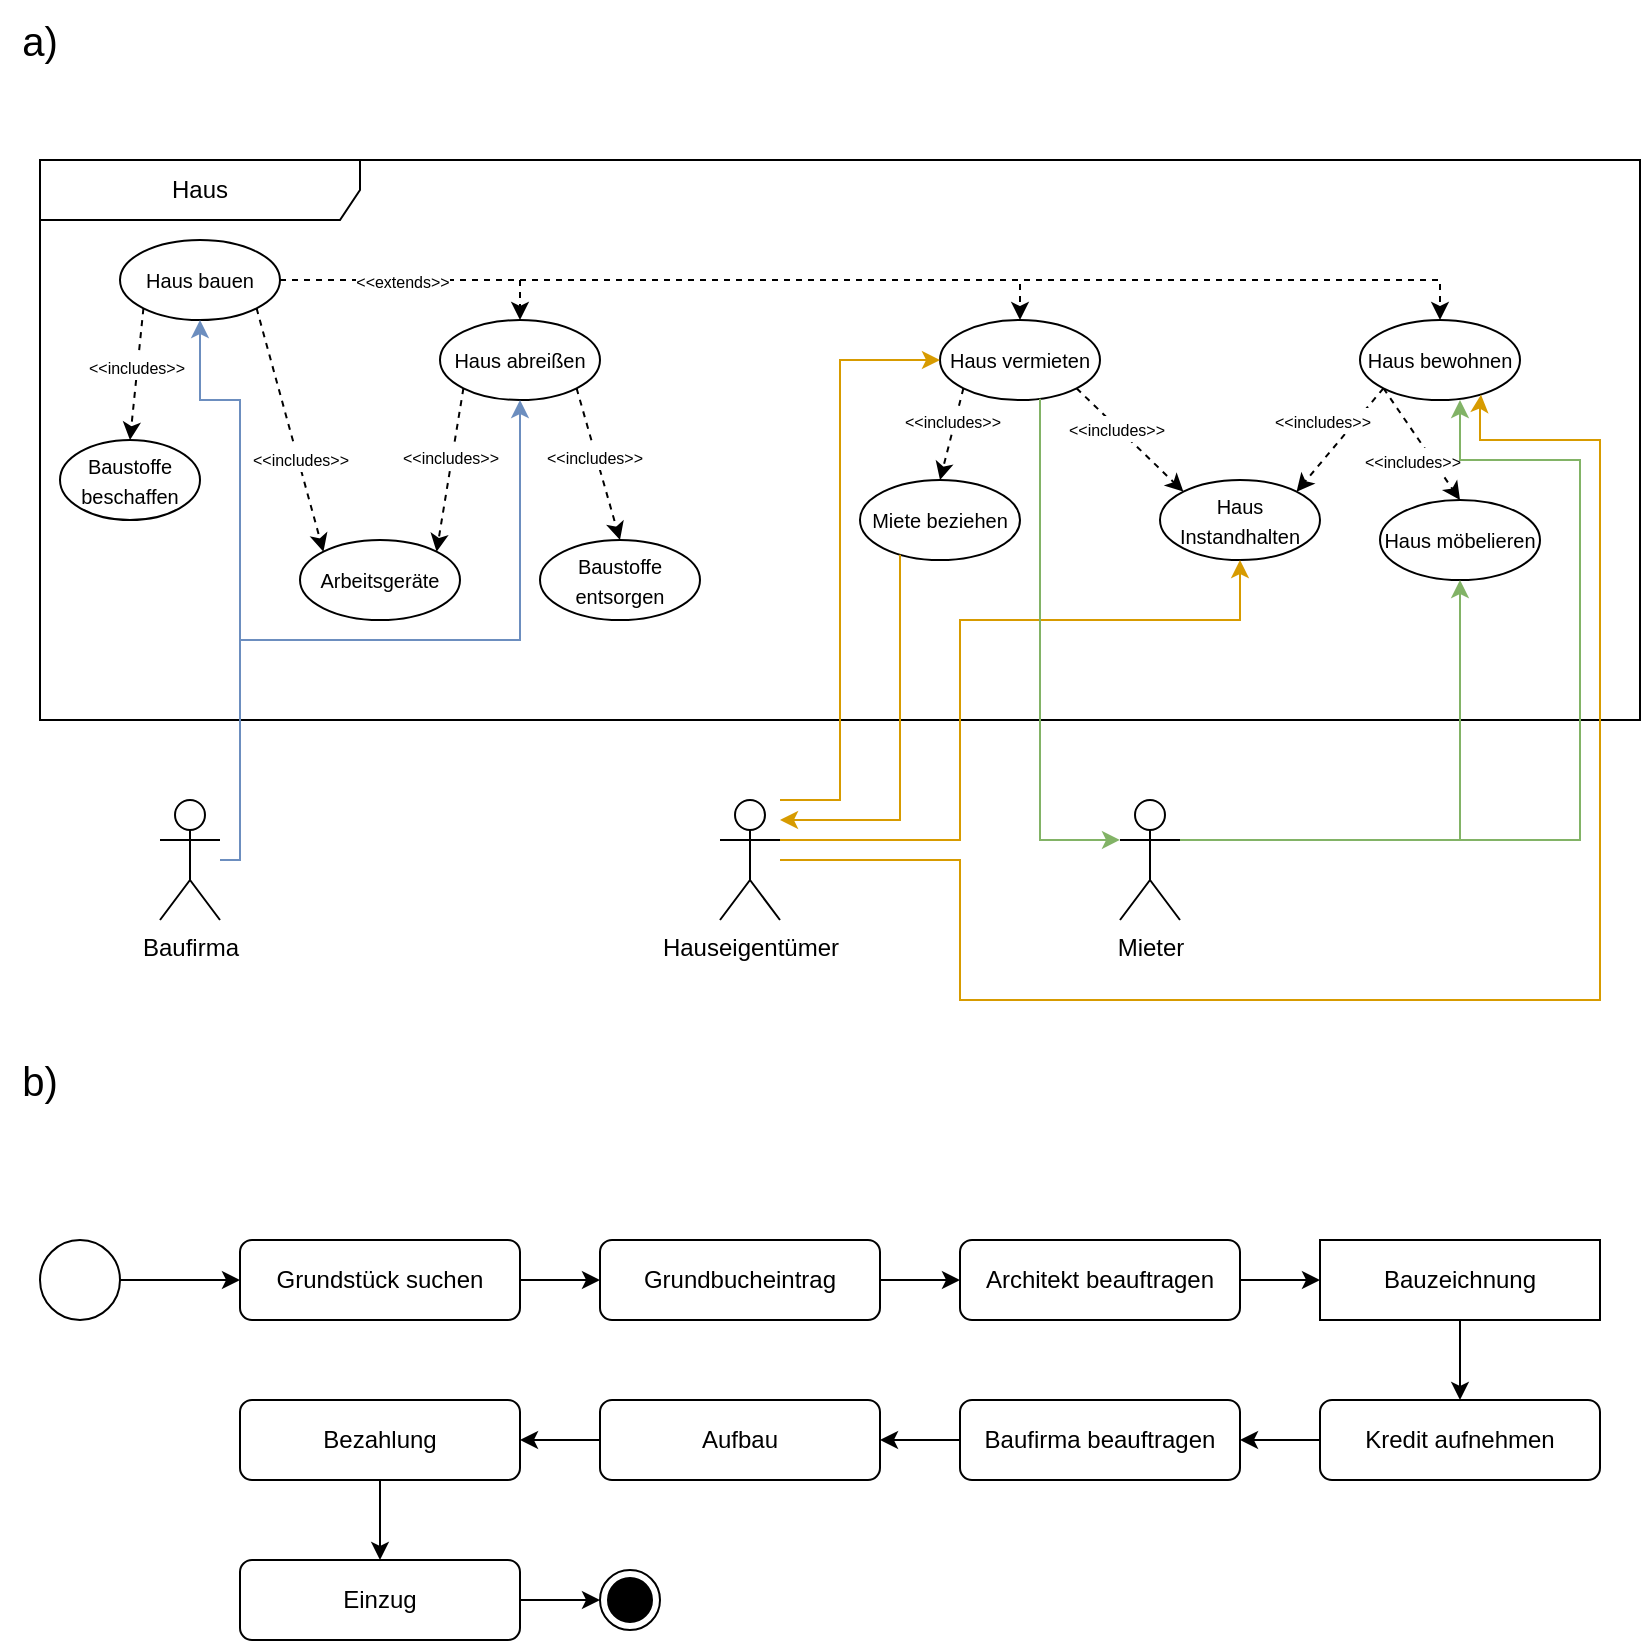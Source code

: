 <mxfile version="23.1.5" type="github">
  <diagram name="Seite-1" id="2GeeWm8-VFOCi3Yl_yty">
    <mxGraphModel dx="1270" dy="688" grid="1" gridSize="10" guides="1" tooltips="1" connect="1" arrows="1" fold="1" page="1" pageScale="1" pageWidth="827" pageHeight="1169" math="0" shadow="0">
      <root>
        <mxCell id="0" />
        <mxCell id="1" parent="0" />
        <mxCell id="jsD26AA25NHtvzkCi40B-1" value="Haus" style="shape=umlFrame;whiteSpace=wrap;html=1;pointerEvents=0;recursiveResize=0;container=1;collapsible=0;width=160;" vertex="1" parent="1">
          <mxGeometry x="20" y="120" width="800" height="280" as="geometry" />
        </mxCell>
        <mxCell id="jsD26AA25NHtvzkCi40B-6" style="edgeStyle=orthogonalEdgeStyle;rounded=0;orthogonalLoop=1;jettySize=auto;html=1;entryX=0.5;entryY=0;entryDx=0;entryDy=0;dashed=1;" edge="1" parent="jsD26AA25NHtvzkCi40B-1" source="jsD26AA25NHtvzkCi40B-2" target="jsD26AA25NHtvzkCi40B-4">
          <mxGeometry relative="1" as="geometry">
            <Array as="points">
              <mxPoint x="80" y="60" />
              <mxPoint x="400" y="60" />
            </Array>
          </mxGeometry>
        </mxCell>
        <mxCell id="jsD26AA25NHtvzkCi40B-7" style="edgeStyle=orthogonalEdgeStyle;rounded=0;orthogonalLoop=1;jettySize=auto;html=1;entryX=0.5;entryY=0;entryDx=0;entryDy=0;dashed=1;" edge="1" parent="jsD26AA25NHtvzkCi40B-1" source="jsD26AA25NHtvzkCi40B-2" target="jsD26AA25NHtvzkCi40B-5">
          <mxGeometry relative="1" as="geometry">
            <Array as="points">
              <mxPoint x="80" y="60" />
              <mxPoint x="240" y="60" />
            </Array>
          </mxGeometry>
        </mxCell>
        <mxCell id="jsD26AA25NHtvzkCi40B-8" style="edgeStyle=orthogonalEdgeStyle;rounded=0;orthogonalLoop=1;jettySize=auto;html=1;entryX=0.5;entryY=0;entryDx=0;entryDy=0;dashed=1;" edge="1" parent="jsD26AA25NHtvzkCi40B-1" source="jsD26AA25NHtvzkCi40B-2" target="jsD26AA25NHtvzkCi40B-3">
          <mxGeometry relative="1" as="geometry">
            <Array as="points">
              <mxPoint x="80" y="60" />
              <mxPoint x="560" y="60" />
            </Array>
          </mxGeometry>
        </mxCell>
        <mxCell id="jsD26AA25NHtvzkCi40B-9" value="&lt;font style=&quot;font-size: 8px;&quot;&gt;&amp;lt;&amp;lt;extends&amp;gt;&amp;gt;&lt;/font&gt;" style="edgeLabel;html=1;align=center;verticalAlign=middle;resizable=0;points=[];" vertex="1" connectable="0" parent="jsD26AA25NHtvzkCi40B-8">
          <mxGeometry x="-0.185" y="1" relative="1" as="geometry">
            <mxPoint x="-184" y="1" as="offset" />
          </mxGeometry>
        </mxCell>
        <mxCell id="jsD26AA25NHtvzkCi40B-30" style="rounded=0;orthogonalLoop=1;jettySize=auto;html=1;exitX=1;exitY=1;exitDx=0;exitDy=0;entryX=0;entryY=0;entryDx=0;entryDy=0;dashed=1;" edge="1" parent="jsD26AA25NHtvzkCi40B-1" source="jsD26AA25NHtvzkCi40B-2" target="jsD26AA25NHtvzkCi40B-24">
          <mxGeometry relative="1" as="geometry" />
        </mxCell>
        <mxCell id="jsD26AA25NHtvzkCi40B-31" value="&lt;font style=&quot;font-size: 8px;&quot;&gt;&amp;lt;&amp;lt;includes&amp;gt;&amp;gt;&lt;/font&gt;" style="edgeLabel;html=1;align=center;verticalAlign=middle;resizable=0;points=[];" vertex="1" connectable="0" parent="jsD26AA25NHtvzkCi40B-30">
          <mxGeometry x="0.1" y="-2" relative="1" as="geometry">
            <mxPoint x="5" y="7" as="offset" />
          </mxGeometry>
        </mxCell>
        <mxCell id="jsD26AA25NHtvzkCi40B-33" style="rounded=0;orthogonalLoop=1;jettySize=auto;html=1;exitX=0;exitY=1;exitDx=0;exitDy=0;entryX=0.5;entryY=0;entryDx=0;entryDy=0;dashed=1;" edge="1" parent="jsD26AA25NHtvzkCi40B-1" source="jsD26AA25NHtvzkCi40B-2" target="jsD26AA25NHtvzkCi40B-32">
          <mxGeometry relative="1" as="geometry" />
        </mxCell>
        <mxCell id="jsD26AA25NHtvzkCi40B-34" value="&lt;font style=&quot;font-size: 8px;&quot;&gt;&amp;lt;&amp;lt;includes&amp;gt;&amp;gt;&lt;/font&gt;" style="edgeLabel;html=1;align=center;verticalAlign=middle;resizable=0;points=[];" vertex="1" connectable="0" parent="jsD26AA25NHtvzkCi40B-33">
          <mxGeometry x="-0.143" y="-1" relative="1" as="geometry">
            <mxPoint as="offset" />
          </mxGeometry>
        </mxCell>
        <mxCell id="jsD26AA25NHtvzkCi40B-2" value="&lt;font style=&quot;font-size: 10px;&quot;&gt;Haus bauen&lt;/font&gt;" style="ellipse;whiteSpace=wrap;html=1;" vertex="1" parent="jsD26AA25NHtvzkCi40B-1">
          <mxGeometry x="40" y="40" width="80" height="40" as="geometry" />
        </mxCell>
        <mxCell id="jsD26AA25NHtvzkCi40B-41" style="rounded=0;orthogonalLoop=1;jettySize=auto;html=1;exitX=0;exitY=1;exitDx=0;exitDy=0;entryX=1;entryY=0;entryDx=0;entryDy=0;dashed=1;" edge="1" parent="jsD26AA25NHtvzkCi40B-1" source="jsD26AA25NHtvzkCi40B-3" target="jsD26AA25NHtvzkCi40B-35">
          <mxGeometry relative="1" as="geometry" />
        </mxCell>
        <mxCell id="jsD26AA25NHtvzkCi40B-42" value="&lt;font style=&quot;font-size: 8px;&quot;&gt;&amp;lt;&amp;lt;includes&amp;gt;&amp;gt;&lt;/font&gt;" style="edgeLabel;html=1;align=center;verticalAlign=middle;resizable=0;points=[];" vertex="1" connectable="0" parent="jsD26AA25NHtvzkCi40B-41">
          <mxGeometry x="-0.211" relative="1" as="geometry">
            <mxPoint x="-14" y="-5" as="offset" />
          </mxGeometry>
        </mxCell>
        <mxCell id="jsD26AA25NHtvzkCi40B-45" style="rounded=0;orthogonalLoop=1;jettySize=auto;html=1;exitX=0;exitY=1;exitDx=0;exitDy=0;entryX=0.5;entryY=0;entryDx=0;entryDy=0;dashed=1;" edge="1" parent="jsD26AA25NHtvzkCi40B-1" source="jsD26AA25NHtvzkCi40B-3" target="jsD26AA25NHtvzkCi40B-44">
          <mxGeometry relative="1" as="geometry" />
        </mxCell>
        <mxCell id="jsD26AA25NHtvzkCi40B-49" value="&lt;font style=&quot;font-size: 8px;&quot;&gt;&amp;lt;&amp;lt;includes&amp;gt;&amp;gt;&lt;/font&gt;" style="edgeLabel;html=1;align=center;verticalAlign=middle;resizable=0;points=[];" vertex="1" connectable="0" parent="jsD26AA25NHtvzkCi40B-45">
          <mxGeometry x="0.275" y="-1" relative="1" as="geometry">
            <mxPoint x="-9" as="offset" />
          </mxGeometry>
        </mxCell>
        <mxCell id="jsD26AA25NHtvzkCi40B-3" value="&lt;font style=&quot;font-size: 10px;&quot;&gt;Haus bewohnen&lt;/font&gt;" style="ellipse;whiteSpace=wrap;html=1;" vertex="1" parent="jsD26AA25NHtvzkCi40B-1">
          <mxGeometry x="660" y="80" width="80" height="40" as="geometry" />
        </mxCell>
        <mxCell id="jsD26AA25NHtvzkCi40B-37" style="rounded=0;orthogonalLoop=1;jettySize=auto;html=1;exitX=0;exitY=1;exitDx=0;exitDy=0;entryX=0.5;entryY=0;entryDx=0;entryDy=0;dashed=1;" edge="1" parent="jsD26AA25NHtvzkCi40B-1" source="jsD26AA25NHtvzkCi40B-4" target="jsD26AA25NHtvzkCi40B-36">
          <mxGeometry relative="1" as="geometry" />
        </mxCell>
        <mxCell id="jsD26AA25NHtvzkCi40B-38" value="&lt;font style=&quot;font-size: 8px;&quot;&gt;&amp;lt;&amp;lt;includes&amp;gt;&amp;gt;&lt;/font&gt;" style="edgeLabel;html=1;align=center;verticalAlign=middle;resizable=0;points=[];" vertex="1" connectable="0" parent="jsD26AA25NHtvzkCi40B-37">
          <mxGeometry x="-0.356" y="-2" relative="1" as="geometry">
            <mxPoint y="2" as="offset" />
          </mxGeometry>
        </mxCell>
        <mxCell id="jsD26AA25NHtvzkCi40B-39" style="rounded=0;orthogonalLoop=1;jettySize=auto;html=1;exitX=1;exitY=1;exitDx=0;exitDy=0;entryX=0;entryY=0;entryDx=0;entryDy=0;dashed=1;" edge="1" parent="jsD26AA25NHtvzkCi40B-1" source="jsD26AA25NHtvzkCi40B-4" target="jsD26AA25NHtvzkCi40B-35">
          <mxGeometry relative="1" as="geometry" />
        </mxCell>
        <mxCell id="jsD26AA25NHtvzkCi40B-40" value="&lt;font style=&quot;font-size: 8px;&quot;&gt;&amp;lt;&amp;lt;includes&amp;gt;&amp;gt;&lt;/font&gt;" style="edgeLabel;html=1;align=center;verticalAlign=middle;resizable=0;points=[];" vertex="1" connectable="0" parent="jsD26AA25NHtvzkCi40B-39">
          <mxGeometry x="-0.26" y="-1" relative="1" as="geometry">
            <mxPoint as="offset" />
          </mxGeometry>
        </mxCell>
        <mxCell id="jsD26AA25NHtvzkCi40B-4" value="&lt;font style=&quot;font-size: 10px;&quot;&gt;Haus vermieten&lt;/font&gt;" style="ellipse;whiteSpace=wrap;html=1;" vertex="1" parent="jsD26AA25NHtvzkCi40B-1">
          <mxGeometry x="450" y="80" width="80" height="40" as="geometry" />
        </mxCell>
        <mxCell id="jsD26AA25NHtvzkCi40B-26" style="rounded=0;orthogonalLoop=1;jettySize=auto;html=1;exitX=1;exitY=1;exitDx=0;exitDy=0;entryX=0.5;entryY=0;entryDx=0;entryDy=0;dashed=1;" edge="1" parent="jsD26AA25NHtvzkCi40B-1" source="jsD26AA25NHtvzkCi40B-5" target="jsD26AA25NHtvzkCi40B-25">
          <mxGeometry relative="1" as="geometry" />
        </mxCell>
        <mxCell id="jsD26AA25NHtvzkCi40B-27" value="&lt;font style=&quot;font-size: 8px;&quot;&gt;&amp;lt;&amp;lt;includes&amp;gt;&amp;gt;&lt;/font&gt;" style="edgeLabel;html=1;align=center;verticalAlign=middle;resizable=0;points=[];" vertex="1" connectable="0" parent="jsD26AA25NHtvzkCi40B-26">
          <mxGeometry x="-0.116" y="-1" relative="1" as="geometry">
            <mxPoint as="offset" />
          </mxGeometry>
        </mxCell>
        <mxCell id="jsD26AA25NHtvzkCi40B-28" style="rounded=0;orthogonalLoop=1;jettySize=auto;html=1;exitX=0;exitY=1;exitDx=0;exitDy=0;entryX=1;entryY=0;entryDx=0;entryDy=0;dashed=1;" edge="1" parent="jsD26AA25NHtvzkCi40B-1" source="jsD26AA25NHtvzkCi40B-5" target="jsD26AA25NHtvzkCi40B-24">
          <mxGeometry relative="1" as="geometry" />
        </mxCell>
        <mxCell id="jsD26AA25NHtvzkCi40B-29" value="&lt;font style=&quot;font-size: 8px;&quot;&gt;&amp;lt;&amp;lt;includes&amp;gt;&amp;gt;&lt;/font&gt;" style="edgeLabel;html=1;align=center;verticalAlign=middle;resizable=0;points=[];" vertex="1" connectable="0" parent="jsD26AA25NHtvzkCi40B-28">
          <mxGeometry x="-0.177" y="-1" relative="1" as="geometry">
            <mxPoint as="offset" />
          </mxGeometry>
        </mxCell>
        <mxCell id="jsD26AA25NHtvzkCi40B-5" value="&lt;font style=&quot;font-size: 10px;&quot;&gt;Haus abreißen&lt;/font&gt;" style="ellipse;whiteSpace=wrap;html=1;" vertex="1" parent="jsD26AA25NHtvzkCi40B-1">
          <mxGeometry x="200" y="80" width="80" height="40" as="geometry" />
        </mxCell>
        <mxCell id="jsD26AA25NHtvzkCi40B-25" value="&lt;font style=&quot;font-size: 10px;&quot;&gt;Baustoffe entsorgen&lt;/font&gt;" style="ellipse;whiteSpace=wrap;html=1;" vertex="1" parent="jsD26AA25NHtvzkCi40B-1">
          <mxGeometry x="250" y="190" width="80" height="40" as="geometry" />
        </mxCell>
        <mxCell id="jsD26AA25NHtvzkCi40B-24" value="&lt;font style=&quot;font-size: 10px;&quot;&gt;Arbeitsgeräte&lt;/font&gt;" style="ellipse;whiteSpace=wrap;html=1;" vertex="1" parent="jsD26AA25NHtvzkCi40B-1">
          <mxGeometry x="130" y="190" width="80" height="40" as="geometry" />
        </mxCell>
        <mxCell id="jsD26AA25NHtvzkCi40B-32" value="&lt;font style=&quot;font-size: 10px;&quot;&gt;Baustoffe beschaffen&lt;/font&gt;" style="ellipse;whiteSpace=wrap;html=1;" vertex="1" parent="jsD26AA25NHtvzkCi40B-1">
          <mxGeometry x="10" y="140" width="70" height="40" as="geometry" />
        </mxCell>
        <mxCell id="jsD26AA25NHtvzkCi40B-35" value="&lt;span style=&quot;font-size: 10px;&quot;&gt;Haus Instandhalten&lt;/span&gt;" style="ellipse;whiteSpace=wrap;html=1;" vertex="1" parent="jsD26AA25NHtvzkCi40B-1">
          <mxGeometry x="560" y="160" width="80" height="40" as="geometry" />
        </mxCell>
        <mxCell id="jsD26AA25NHtvzkCi40B-36" value="&lt;span style=&quot;font-size: 10px;&quot;&gt;Miete beziehen&lt;/span&gt;" style="ellipse;whiteSpace=wrap;html=1;" vertex="1" parent="jsD26AA25NHtvzkCi40B-1">
          <mxGeometry x="410" y="160" width="80" height="40" as="geometry" />
        </mxCell>
        <mxCell id="jsD26AA25NHtvzkCi40B-44" value="&lt;span style=&quot;font-size: 10px;&quot;&gt;Haus möbelieren&lt;/span&gt;" style="ellipse;whiteSpace=wrap;html=1;" vertex="1" parent="jsD26AA25NHtvzkCi40B-1">
          <mxGeometry x="670" y="170" width="80" height="40" as="geometry" />
        </mxCell>
        <mxCell id="jsD26AA25NHtvzkCi40B-13" style="edgeStyle=orthogonalEdgeStyle;rounded=0;orthogonalLoop=1;jettySize=auto;html=1;entryX=0.5;entryY=1;entryDx=0;entryDy=0;fillColor=#dae8fc;strokeColor=#6c8ebf;" edge="1" parent="1" source="jsD26AA25NHtvzkCi40B-10" target="jsD26AA25NHtvzkCi40B-2">
          <mxGeometry relative="1" as="geometry">
            <Array as="points">
              <mxPoint x="120" y="470" />
              <mxPoint x="120" y="240" />
              <mxPoint x="100" y="240" />
            </Array>
          </mxGeometry>
        </mxCell>
        <mxCell id="jsD26AA25NHtvzkCi40B-14" style="edgeStyle=orthogonalEdgeStyle;rounded=0;orthogonalLoop=1;jettySize=auto;html=1;entryX=0.5;entryY=1;entryDx=0;entryDy=0;fillColor=#dae8fc;strokeColor=#6c8ebf;" edge="1" parent="1" source="jsD26AA25NHtvzkCi40B-10" target="jsD26AA25NHtvzkCi40B-5">
          <mxGeometry relative="1" as="geometry">
            <Array as="points">
              <mxPoint x="120" y="470" />
              <mxPoint x="120" y="360" />
              <mxPoint x="260" y="360" />
            </Array>
          </mxGeometry>
        </mxCell>
        <mxCell id="jsD26AA25NHtvzkCi40B-10" value="Baufirma" style="shape=umlActor;verticalLabelPosition=bottom;verticalAlign=top;html=1;outlineConnect=0;" vertex="1" parent="1">
          <mxGeometry x="80" y="440" width="30" height="60" as="geometry" />
        </mxCell>
        <mxCell id="jsD26AA25NHtvzkCi40B-15" style="edgeStyle=orthogonalEdgeStyle;rounded=0;orthogonalLoop=1;jettySize=auto;html=1;entryX=0;entryY=0.5;entryDx=0;entryDy=0;fillColor=#ffe6cc;strokeColor=#d79b00;" edge="1" parent="1" source="jsD26AA25NHtvzkCi40B-11" target="jsD26AA25NHtvzkCi40B-4">
          <mxGeometry relative="1" as="geometry">
            <Array as="points">
              <mxPoint x="420" y="440" />
              <mxPoint x="420" y="220" />
            </Array>
          </mxGeometry>
        </mxCell>
        <mxCell id="jsD26AA25NHtvzkCi40B-43" style="edgeStyle=orthogonalEdgeStyle;rounded=0;orthogonalLoop=1;jettySize=auto;html=1;exitX=1;exitY=0.333;exitDx=0;exitDy=0;exitPerimeter=0;entryX=0.5;entryY=1;entryDx=0;entryDy=0;fillColor=#ffe6cc;strokeColor=#d79b00;" edge="1" parent="1" source="jsD26AA25NHtvzkCi40B-11" target="jsD26AA25NHtvzkCi40B-35">
          <mxGeometry relative="1" as="geometry">
            <Array as="points">
              <mxPoint x="480" y="460" />
              <mxPoint x="480" y="350" />
              <mxPoint x="620" y="350" />
            </Array>
          </mxGeometry>
        </mxCell>
        <mxCell id="jsD26AA25NHtvzkCi40B-11" value="Hauseigentümer" style="shape=umlActor;verticalLabelPosition=bottom;verticalAlign=top;html=1;outlineConnect=0;" vertex="1" parent="1">
          <mxGeometry x="360" y="440" width="30" height="60" as="geometry" />
        </mxCell>
        <mxCell id="jsD26AA25NHtvzkCi40B-18" style="edgeStyle=orthogonalEdgeStyle;rounded=0;orthogonalLoop=1;jettySize=auto;html=1;fillColor=#d5e8d4;strokeColor=#82b366;" edge="1" parent="1">
          <mxGeometry relative="1" as="geometry">
            <mxPoint x="590" y="460" as="sourcePoint" />
            <mxPoint x="730" y="240" as="targetPoint" />
            <Array as="points">
              <mxPoint x="590" y="460" />
              <mxPoint x="790" y="460" />
              <mxPoint x="790" y="270" />
              <mxPoint x="730" y="270" />
            </Array>
          </mxGeometry>
        </mxCell>
        <mxCell id="jsD26AA25NHtvzkCi40B-48" style="edgeStyle=orthogonalEdgeStyle;rounded=0;orthogonalLoop=1;jettySize=auto;html=1;entryX=0.5;entryY=1;entryDx=0;entryDy=0;fillColor=#d5e8d4;strokeColor=#82b366;" edge="1" parent="1" target="jsD26AA25NHtvzkCi40B-44">
          <mxGeometry relative="1" as="geometry">
            <mxPoint x="590" y="460" as="sourcePoint" />
            <mxPoint x="730" y="340" as="targetPoint" />
            <Array as="points">
              <mxPoint x="730" y="460" />
            </Array>
          </mxGeometry>
        </mxCell>
        <mxCell id="jsD26AA25NHtvzkCi40B-12" value="Mieter" style="shape=umlActor;verticalLabelPosition=bottom;verticalAlign=top;html=1;outlineConnect=0;" vertex="1" parent="1">
          <mxGeometry x="560" y="440" width="30" height="60" as="geometry" />
        </mxCell>
        <mxCell id="jsD26AA25NHtvzkCi40B-46" style="edgeStyle=orthogonalEdgeStyle;rounded=0;orthogonalLoop=1;jettySize=auto;html=1;entryX=0.756;entryY=0.933;entryDx=0;entryDy=0;entryPerimeter=0;fillColor=#ffe6cc;strokeColor=#d79b00;" edge="1" parent="1" source="jsD26AA25NHtvzkCi40B-11" target="jsD26AA25NHtvzkCi40B-3">
          <mxGeometry relative="1" as="geometry">
            <Array as="points">
              <mxPoint x="480" y="470" />
              <mxPoint x="480" y="540" />
              <mxPoint x="800" y="540" />
              <mxPoint x="800" y="260" />
              <mxPoint x="740" y="260" />
              <mxPoint x="740" y="243" />
            </Array>
          </mxGeometry>
        </mxCell>
        <mxCell id="jsD26AA25NHtvzkCi40B-47" style="edgeStyle=orthogonalEdgeStyle;rounded=0;orthogonalLoop=1;jettySize=auto;html=1;fillColor=#ffe6cc;strokeColor=#d79b00;" edge="1" parent="1" source="jsD26AA25NHtvzkCi40B-36" target="jsD26AA25NHtvzkCi40B-11">
          <mxGeometry relative="1" as="geometry">
            <mxPoint x="420" y="450" as="targetPoint" />
            <Array as="points">
              <mxPoint x="450" y="450" />
            </Array>
          </mxGeometry>
        </mxCell>
        <mxCell id="jsD26AA25NHtvzkCi40B-50" style="edgeStyle=orthogonalEdgeStyle;rounded=0;orthogonalLoop=1;jettySize=auto;html=1;entryX=0;entryY=0.333;entryDx=0;entryDy=0;entryPerimeter=0;fillColor=#d5e8d4;strokeColor=#82b366;" edge="1" parent="1" source="jsD26AA25NHtvzkCi40B-4" target="jsD26AA25NHtvzkCi40B-12">
          <mxGeometry relative="1" as="geometry">
            <mxPoint x="550" y="450" as="targetPoint" />
            <Array as="points">
              <mxPoint x="520" y="460" />
            </Array>
          </mxGeometry>
        </mxCell>
        <mxCell id="jsD26AA25NHtvzkCi40B-51" value="&lt;font style=&quot;font-size: 20px;&quot;&gt;a)&lt;/font&gt;" style="text;html=1;align=center;verticalAlign=middle;whiteSpace=wrap;rounded=0;" vertex="1" parent="1">
          <mxGeometry y="40" width="40" height="40" as="geometry" />
        </mxCell>
        <mxCell id="jsD26AA25NHtvzkCi40B-52" value="&lt;font style=&quot;font-size: 20px;&quot;&gt;b)&lt;/font&gt;" style="text;html=1;align=center;verticalAlign=middle;whiteSpace=wrap;rounded=0;" vertex="1" parent="1">
          <mxGeometry y="560" width="40" height="40" as="geometry" />
        </mxCell>
        <mxCell id="jsD26AA25NHtvzkCi40B-60" style="edgeStyle=orthogonalEdgeStyle;rounded=0;orthogonalLoop=1;jettySize=auto;html=1;entryX=0;entryY=0.5;entryDx=0;entryDy=0;" edge="1" parent="1" source="jsD26AA25NHtvzkCi40B-53" target="jsD26AA25NHtvzkCi40B-58">
          <mxGeometry relative="1" as="geometry" />
        </mxCell>
        <mxCell id="jsD26AA25NHtvzkCi40B-53" value="" style="ellipse;" vertex="1" parent="1">
          <mxGeometry x="20" y="660" width="40" height="40" as="geometry" />
        </mxCell>
        <mxCell id="jsD26AA25NHtvzkCi40B-72" style="edgeStyle=orthogonalEdgeStyle;rounded=0;orthogonalLoop=1;jettySize=auto;html=1;entryX=0;entryY=0.5;entryDx=0;entryDy=0;" edge="1" parent="1" source="jsD26AA25NHtvzkCi40B-54" target="jsD26AA25NHtvzkCi40B-56">
          <mxGeometry relative="1" as="geometry" />
        </mxCell>
        <mxCell id="jsD26AA25NHtvzkCi40B-54" value="Architekt beauftragen" style="rounded=1;whiteSpace=wrap;html=1;" vertex="1" parent="1">
          <mxGeometry x="480" y="660" width="140" height="40" as="geometry" />
        </mxCell>
        <mxCell id="jsD26AA25NHtvzkCi40B-56" value="Bauzeichnung" style="rounded=0;whiteSpace=wrap;html=1;" vertex="1" parent="1">
          <mxGeometry x="660" y="660" width="140" height="40" as="geometry" />
        </mxCell>
        <mxCell id="jsD26AA25NHtvzkCi40B-68" style="edgeStyle=orthogonalEdgeStyle;rounded=0;orthogonalLoop=1;jettySize=auto;html=1;" edge="1" parent="1" source="jsD26AA25NHtvzkCi40B-58" target="jsD26AA25NHtvzkCi40B-64">
          <mxGeometry relative="1" as="geometry" />
        </mxCell>
        <mxCell id="jsD26AA25NHtvzkCi40B-58" value="Grundstück suchen" style="rounded=1;whiteSpace=wrap;html=1;" vertex="1" parent="1">
          <mxGeometry x="120" y="660" width="140" height="40" as="geometry" />
        </mxCell>
        <mxCell id="jsD26AA25NHtvzkCi40B-75" style="edgeStyle=orthogonalEdgeStyle;rounded=0;orthogonalLoop=1;jettySize=auto;html=1;entryX=1;entryY=0.5;entryDx=0;entryDy=0;" edge="1" parent="1" source="jsD26AA25NHtvzkCi40B-63" target="jsD26AA25NHtvzkCi40B-67">
          <mxGeometry relative="1" as="geometry">
            <mxPoint x="460" y="760" as="targetPoint" />
          </mxGeometry>
        </mxCell>
        <mxCell id="jsD26AA25NHtvzkCi40B-63" value="Baufirma beauftragen" style="rounded=1;whiteSpace=wrap;html=1;" vertex="1" parent="1">
          <mxGeometry x="480" y="740" width="140" height="40" as="geometry" />
        </mxCell>
        <mxCell id="jsD26AA25NHtvzkCi40B-71" style="edgeStyle=orthogonalEdgeStyle;rounded=0;orthogonalLoop=1;jettySize=auto;html=1;entryX=0;entryY=0.5;entryDx=0;entryDy=0;" edge="1" parent="1" source="jsD26AA25NHtvzkCi40B-64" target="jsD26AA25NHtvzkCi40B-54">
          <mxGeometry relative="1" as="geometry" />
        </mxCell>
        <mxCell id="jsD26AA25NHtvzkCi40B-64" value="Grundbucheintrag" style="rounded=1;whiteSpace=wrap;html=1;" vertex="1" parent="1">
          <mxGeometry x="300" y="660" width="140" height="40" as="geometry" />
        </mxCell>
        <mxCell id="jsD26AA25NHtvzkCi40B-80" style="edgeStyle=orthogonalEdgeStyle;rounded=0;orthogonalLoop=1;jettySize=auto;html=1;entryX=0;entryY=0.5;entryDx=0;entryDy=0;" edge="1" parent="1" source="jsD26AA25NHtvzkCi40B-66" target="jsD26AA25NHtvzkCi40B-79">
          <mxGeometry relative="1" as="geometry" />
        </mxCell>
        <mxCell id="jsD26AA25NHtvzkCi40B-66" value="Einzug" style="rounded=1;whiteSpace=wrap;html=1;" vertex="1" parent="1">
          <mxGeometry x="120" y="820" width="140" height="40" as="geometry" />
        </mxCell>
        <mxCell id="jsD26AA25NHtvzkCi40B-77" style="edgeStyle=orthogonalEdgeStyle;rounded=0;orthogonalLoop=1;jettySize=auto;html=1;entryX=1;entryY=0.5;entryDx=0;entryDy=0;" edge="1" parent="1" source="jsD26AA25NHtvzkCi40B-67" target="jsD26AA25NHtvzkCi40B-76">
          <mxGeometry relative="1" as="geometry" />
        </mxCell>
        <mxCell id="jsD26AA25NHtvzkCi40B-67" value="Aufbau" style="rounded=1;whiteSpace=wrap;html=1;" vertex="1" parent="1">
          <mxGeometry x="300" y="740" width="140" height="40" as="geometry" />
        </mxCell>
        <mxCell id="jsD26AA25NHtvzkCi40B-74" style="edgeStyle=orthogonalEdgeStyle;rounded=0;orthogonalLoop=1;jettySize=auto;html=1;entryX=1;entryY=0.5;entryDx=0;entryDy=0;" edge="1" parent="1" source="jsD26AA25NHtvzkCi40B-70" target="jsD26AA25NHtvzkCi40B-63">
          <mxGeometry relative="1" as="geometry" />
        </mxCell>
        <mxCell id="jsD26AA25NHtvzkCi40B-70" value="Kredit aufnehmen" style="rounded=1;whiteSpace=wrap;html=1;" vertex="1" parent="1">
          <mxGeometry x="660" y="740" width="140" height="40" as="geometry" />
        </mxCell>
        <mxCell id="jsD26AA25NHtvzkCi40B-73" style="edgeStyle=orthogonalEdgeStyle;rounded=0;orthogonalLoop=1;jettySize=auto;html=1;entryX=0.5;entryY=0;entryDx=0;entryDy=0;" edge="1" parent="1" source="jsD26AA25NHtvzkCi40B-56" target="jsD26AA25NHtvzkCi40B-70">
          <mxGeometry relative="1" as="geometry" />
        </mxCell>
        <mxCell id="jsD26AA25NHtvzkCi40B-78" style="edgeStyle=orthogonalEdgeStyle;rounded=0;orthogonalLoop=1;jettySize=auto;html=1;entryX=0.5;entryY=0;entryDx=0;entryDy=0;" edge="1" parent="1" source="jsD26AA25NHtvzkCi40B-76" target="jsD26AA25NHtvzkCi40B-66">
          <mxGeometry relative="1" as="geometry" />
        </mxCell>
        <mxCell id="jsD26AA25NHtvzkCi40B-76" value="Bezahlung" style="rounded=1;whiteSpace=wrap;html=1;" vertex="1" parent="1">
          <mxGeometry x="120" y="740" width="140" height="40" as="geometry" />
        </mxCell>
        <mxCell id="jsD26AA25NHtvzkCi40B-79" value="" style="ellipse;html=1;shape=endState;fillColor=strokeColor;" vertex="1" parent="1">
          <mxGeometry x="300" y="825" width="30" height="30" as="geometry" />
        </mxCell>
      </root>
    </mxGraphModel>
  </diagram>
</mxfile>
